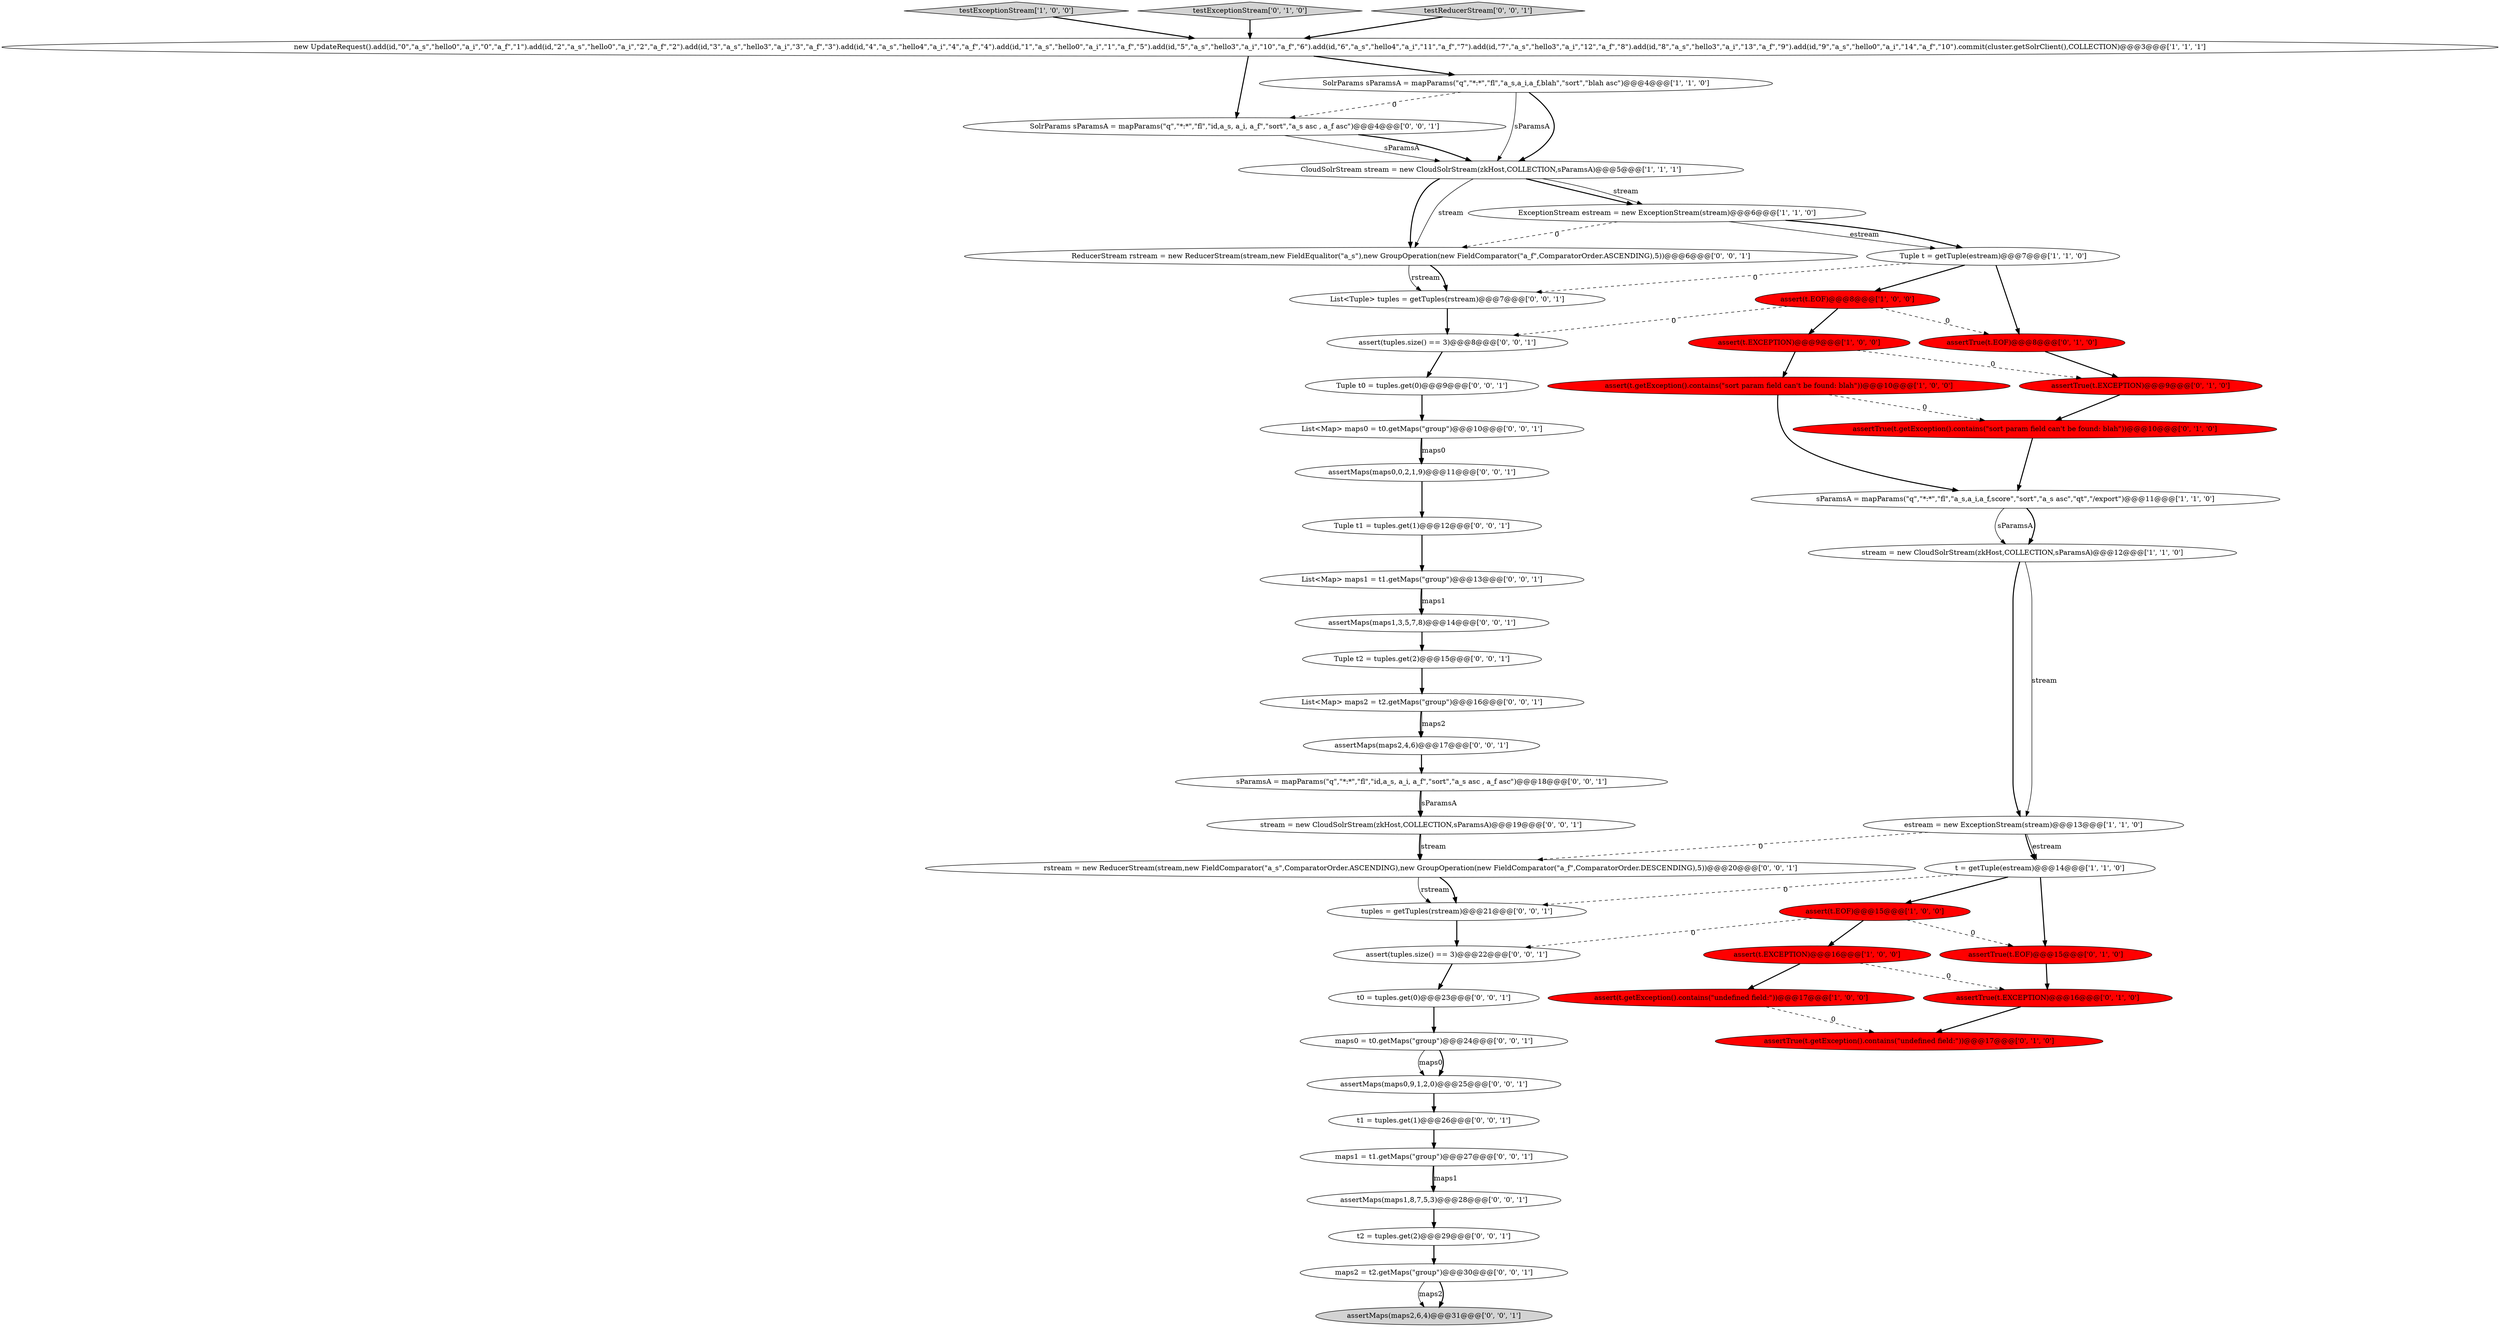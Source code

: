 digraph {
4 [style = filled, label = "stream = new CloudSolrStream(zkHost,COLLECTION,sParamsA)@@@12@@@['1', '1', '0']", fillcolor = white, shape = ellipse image = "AAA0AAABBB1BBB"];
49 [style = filled, label = "assertMaps(maps2,4,6)@@@17@@@['0', '0', '1']", fillcolor = white, shape = ellipse image = "AAA0AAABBB3BBB"];
43 [style = filled, label = "Tuple t2 = tuples.get(2)@@@15@@@['0', '0', '1']", fillcolor = white, shape = ellipse image = "AAA0AAABBB3BBB"];
12 [style = filled, label = "t = getTuple(estream)@@@14@@@['1', '1', '0']", fillcolor = white, shape = ellipse image = "AAA0AAABBB1BBB"];
2 [style = filled, label = "CloudSolrStream stream = new CloudSolrStream(zkHost,COLLECTION,sParamsA)@@@5@@@['1', '1', '1']", fillcolor = white, shape = ellipse image = "AAA0AAABBB1BBB"];
34 [style = filled, label = "Tuple t1 = tuples.get(1)@@@12@@@['0', '0', '1']", fillcolor = white, shape = ellipse image = "AAA0AAABBB3BBB"];
40 [style = filled, label = "rstream = new ReducerStream(stream,new FieldComparator(\"a_s\",ComparatorOrder.ASCENDING),new GroupOperation(new FieldComparator(\"a_f\",ComparatorOrder.DESCENDING),5))@@@20@@@['0', '0', '1']", fillcolor = white, shape = ellipse image = "AAA0AAABBB3BBB"];
3 [style = filled, label = "estream = new ExceptionStream(stream)@@@13@@@['1', '1', '0']", fillcolor = white, shape = ellipse image = "AAA0AAABBB1BBB"];
17 [style = filled, label = "assertTrue(t.EXCEPTION)@@@16@@@['0', '1', '0']", fillcolor = red, shape = ellipse image = "AAA1AAABBB2BBB"];
50 [style = filled, label = "t1 = tuples.get(1)@@@26@@@['0', '0', '1']", fillcolor = white, shape = ellipse image = "AAA0AAABBB3BBB"];
13 [style = filled, label = "assert(t.EXCEPTION)@@@16@@@['1', '0', '0']", fillcolor = red, shape = ellipse image = "AAA1AAABBB1BBB"];
42 [style = filled, label = "assert(tuples.size() == 3)@@@22@@@['0', '0', '1']", fillcolor = white, shape = ellipse image = "AAA0AAABBB3BBB"];
0 [style = filled, label = "new UpdateRequest().add(id,\"0\",\"a_s\",\"hello0\",\"a_i\",\"0\",\"a_f\",\"1\").add(id,\"2\",\"a_s\",\"hello0\",\"a_i\",\"2\",\"a_f\",\"2\").add(id,\"3\",\"a_s\",\"hello3\",\"a_i\",\"3\",\"a_f\",\"3\").add(id,\"4\",\"a_s\",\"hello4\",\"a_i\",\"4\",\"a_f\",\"4\").add(id,\"1\",\"a_s\",\"hello0\",\"a_i\",\"1\",\"a_f\",\"5\").add(id,\"5\",\"a_s\",\"hello3\",\"a_i\",\"10\",\"a_f\",\"6\").add(id,\"6\",\"a_s\",\"hello4\",\"a_i\",\"11\",\"a_f\",\"7\").add(id,\"7\",\"a_s\",\"hello3\",\"a_i\",\"12\",\"a_f\",\"8\").add(id,\"8\",\"a_s\",\"hello3\",\"a_i\",\"13\",\"a_f\",\"9\").add(id,\"9\",\"a_s\",\"hello0\",\"a_i\",\"14\",\"a_f\",\"10\").commit(cluster.getSolrClient(),COLLECTION)@@@3@@@['1', '1', '1']", fillcolor = white, shape = ellipse image = "AAA0AAABBB1BBB"];
25 [style = filled, label = "maps1 = t1.getMaps(\"group\")@@@27@@@['0', '0', '1']", fillcolor = white, shape = ellipse image = "AAA0AAABBB3BBB"];
19 [style = filled, label = "assertTrue(t.EXCEPTION)@@@9@@@['0', '1', '0']", fillcolor = red, shape = ellipse image = "AAA1AAABBB2BBB"];
9 [style = filled, label = "assert(t.EOF)@@@15@@@['1', '0', '0']", fillcolor = red, shape = ellipse image = "AAA1AAABBB1BBB"];
7 [style = filled, label = "SolrParams sParamsA = mapParams(\"q\",\"*:*\",\"fl\",\"a_s,a_i,a_f,blah\",\"sort\",\"blah asc\")@@@4@@@['1', '1', '0']", fillcolor = white, shape = ellipse image = "AAA0AAABBB1BBB"];
35 [style = filled, label = "maps2 = t2.getMaps(\"group\")@@@30@@@['0', '0', '1']", fillcolor = white, shape = ellipse image = "AAA0AAABBB3BBB"];
41 [style = filled, label = "assertMaps(maps0,9,1,2,0)@@@25@@@['0', '0', '1']", fillcolor = white, shape = ellipse image = "AAA0AAABBB3BBB"];
28 [style = filled, label = "t2 = tuples.get(2)@@@29@@@['0', '0', '1']", fillcolor = white, shape = ellipse image = "AAA0AAABBB3BBB"];
26 [style = filled, label = "List<Map> maps2 = t2.getMaps(\"group\")@@@16@@@['0', '0', '1']", fillcolor = white, shape = ellipse image = "AAA0AAABBB3BBB"];
29 [style = filled, label = "sParamsA = mapParams(\"q\",\"*:*\",\"fl\",\"id,a_s, a_i, a_f\",\"sort\",\"a_s asc , a_f asc\")@@@18@@@['0', '0', '1']", fillcolor = white, shape = ellipse image = "AAA0AAABBB3BBB"];
8 [style = filled, label = "testExceptionStream['1', '0', '0']", fillcolor = lightgray, shape = diamond image = "AAA0AAABBB1BBB"];
31 [style = filled, label = "stream = new CloudSolrStream(zkHost,COLLECTION,sParamsA)@@@19@@@['0', '0', '1']", fillcolor = white, shape = ellipse image = "AAA0AAABBB3BBB"];
6 [style = filled, label = "assert(t.getException().contains(\"sort param field can't be found: blah\"))@@@10@@@['1', '0', '0']", fillcolor = red, shape = ellipse image = "AAA1AAABBB1BBB"];
22 [style = filled, label = "assertTrue(t.getException().contains(\"undefined field:\"))@@@17@@@['0', '1', '0']", fillcolor = red, shape = ellipse image = "AAA1AAABBB2BBB"];
18 [style = filled, label = "assertTrue(t.EOF)@@@15@@@['0', '1', '0']", fillcolor = red, shape = ellipse image = "AAA1AAABBB2BBB"];
45 [style = filled, label = "Tuple t0 = tuples.get(0)@@@9@@@['0', '0', '1']", fillcolor = white, shape = ellipse image = "AAA0AAABBB3BBB"];
36 [style = filled, label = "assert(tuples.size() == 3)@@@8@@@['0', '0', '1']", fillcolor = white, shape = ellipse image = "AAA0AAABBB3BBB"];
1 [style = filled, label = "assert(t.EXCEPTION)@@@9@@@['1', '0', '0']", fillcolor = red, shape = ellipse image = "AAA1AAABBB1BBB"];
15 [style = filled, label = "assert(t.getException().contains(\"undefined field:\"))@@@17@@@['1', '0', '0']", fillcolor = red, shape = ellipse image = "AAA1AAABBB1BBB"];
5 [style = filled, label = "Tuple t = getTuple(estream)@@@7@@@['1', '1', '0']", fillcolor = white, shape = ellipse image = "AAA0AAABBB1BBB"];
11 [style = filled, label = "assert(t.EOF)@@@8@@@['1', '0', '0']", fillcolor = red, shape = ellipse image = "AAA1AAABBB1BBB"];
27 [style = filled, label = "assertMaps(maps0,0,2,1,9)@@@11@@@['0', '0', '1']", fillcolor = white, shape = ellipse image = "AAA0AAABBB3BBB"];
23 [style = filled, label = "assertMaps(maps2,6,4)@@@31@@@['0', '0', '1']", fillcolor = lightgray, shape = ellipse image = "AAA0AAABBB3BBB"];
20 [style = filled, label = "assertTrue(t.getException().contains(\"sort param field can't be found: blah\"))@@@10@@@['0', '1', '0']", fillcolor = red, shape = ellipse image = "AAA1AAABBB2BBB"];
46 [style = filled, label = "ReducerStream rstream = new ReducerStream(stream,new FieldEqualitor(\"a_s\"),new GroupOperation(new FieldComparator(\"a_f\",ComparatorOrder.ASCENDING),5))@@@6@@@['0', '0', '1']", fillcolor = white, shape = ellipse image = "AAA0AAABBB3BBB"];
33 [style = filled, label = "assertMaps(maps1,8,7,5,3)@@@28@@@['0', '0', '1']", fillcolor = white, shape = ellipse image = "AAA0AAABBB3BBB"];
32 [style = filled, label = "tuples = getTuples(rstream)@@@21@@@['0', '0', '1']", fillcolor = white, shape = ellipse image = "AAA0AAABBB3BBB"];
38 [style = filled, label = "List<Map> maps0 = t0.getMaps(\"group\")@@@10@@@['0', '0', '1']", fillcolor = white, shape = ellipse image = "AAA0AAABBB3BBB"];
21 [style = filled, label = "testExceptionStream['0', '1', '0']", fillcolor = lightgray, shape = diamond image = "AAA0AAABBB2BBB"];
16 [style = filled, label = "assertTrue(t.EOF)@@@8@@@['0', '1', '0']", fillcolor = red, shape = ellipse image = "AAA1AAABBB2BBB"];
48 [style = filled, label = "assertMaps(maps1,3,5,7,8)@@@14@@@['0', '0', '1']", fillcolor = white, shape = ellipse image = "AAA0AAABBB3BBB"];
10 [style = filled, label = "ExceptionStream estream = new ExceptionStream(stream)@@@6@@@['1', '1', '0']", fillcolor = white, shape = ellipse image = "AAA0AAABBB1BBB"];
47 [style = filled, label = "List<Map> maps1 = t1.getMaps(\"group\")@@@13@@@['0', '0', '1']", fillcolor = white, shape = ellipse image = "AAA0AAABBB3BBB"];
14 [style = filled, label = "sParamsA = mapParams(\"q\",\"*:*\",\"fl\",\"a_s,a_i,a_f,score\",\"sort\",\"a_s asc\",\"qt\",\"/export\")@@@11@@@['1', '1', '0']", fillcolor = white, shape = ellipse image = "AAA0AAABBB1BBB"];
37 [style = filled, label = "List<Tuple> tuples = getTuples(rstream)@@@7@@@['0', '0', '1']", fillcolor = white, shape = ellipse image = "AAA0AAABBB3BBB"];
24 [style = filled, label = "maps0 = t0.getMaps(\"group\")@@@24@@@['0', '0', '1']", fillcolor = white, shape = ellipse image = "AAA0AAABBB3BBB"];
44 [style = filled, label = "testReducerStream['0', '0', '1']", fillcolor = lightgray, shape = diamond image = "AAA0AAABBB3BBB"];
30 [style = filled, label = "SolrParams sParamsA = mapParams(\"q\",\"*:*\",\"fl\",\"id,a_s, a_i, a_f\",\"sort\",\"a_s asc , a_f asc\")@@@4@@@['0', '0', '1']", fillcolor = white, shape = ellipse image = "AAA0AAABBB3BBB"];
39 [style = filled, label = "t0 = tuples.get(0)@@@23@@@['0', '0', '1']", fillcolor = white, shape = ellipse image = "AAA0AAABBB3BBB"];
4->3 [style = bold, label=""];
0->30 [style = bold, label=""];
2->46 [style = bold, label=""];
14->4 [style = solid, label="sParamsA"];
3->40 [style = dashed, label="0"];
37->36 [style = bold, label=""];
21->0 [style = bold, label=""];
25->33 [style = bold, label=""];
47->48 [style = bold, label=""];
9->42 [style = dashed, label="0"];
11->1 [style = bold, label=""];
11->16 [style = dashed, label="0"];
6->20 [style = dashed, label="0"];
9->18 [style = dashed, label="0"];
19->20 [style = bold, label=""];
33->28 [style = bold, label=""];
29->31 [style = bold, label=""];
34->47 [style = bold, label=""];
42->39 [style = bold, label=""];
29->31 [style = solid, label="sParamsA"];
1->19 [style = dashed, label="0"];
12->32 [style = dashed, label="0"];
26->49 [style = bold, label=""];
18->17 [style = bold, label=""];
38->27 [style = bold, label=""];
44->0 [style = bold, label=""];
30->2 [style = solid, label="sParamsA"];
39->24 [style = bold, label=""];
46->37 [style = solid, label="rstream"];
20->14 [style = bold, label=""];
26->49 [style = solid, label="maps2"];
13->17 [style = dashed, label="0"];
43->26 [style = bold, label=""];
3->12 [style = bold, label=""];
16->19 [style = bold, label=""];
2->10 [style = bold, label=""];
12->9 [style = bold, label=""];
17->22 [style = bold, label=""];
10->5 [style = solid, label="estream"];
46->37 [style = bold, label=""];
4->3 [style = solid, label="stream"];
38->27 [style = solid, label="maps0"];
24->41 [style = solid, label="maps0"];
15->22 [style = dashed, label="0"];
24->41 [style = bold, label=""];
11->36 [style = dashed, label="0"];
50->25 [style = bold, label=""];
0->7 [style = bold, label=""];
49->29 [style = bold, label=""];
7->2 [style = solid, label="sParamsA"];
6->14 [style = bold, label=""];
8->0 [style = bold, label=""];
5->16 [style = bold, label=""];
35->23 [style = solid, label="maps2"];
10->46 [style = dashed, label="0"];
35->23 [style = bold, label=""];
28->35 [style = bold, label=""];
1->6 [style = bold, label=""];
14->4 [style = bold, label=""];
27->34 [style = bold, label=""];
10->5 [style = bold, label=""];
2->46 [style = solid, label="stream"];
40->32 [style = solid, label="rstream"];
48->43 [style = bold, label=""];
7->2 [style = bold, label=""];
7->30 [style = dashed, label="0"];
45->38 [style = bold, label=""];
12->18 [style = bold, label=""];
40->32 [style = bold, label=""];
47->48 [style = solid, label="maps1"];
31->40 [style = bold, label=""];
31->40 [style = solid, label="stream"];
5->11 [style = bold, label=""];
13->15 [style = bold, label=""];
36->45 [style = bold, label=""];
30->2 [style = bold, label=""];
3->12 [style = solid, label="estream"];
25->33 [style = solid, label="maps1"];
32->42 [style = bold, label=""];
41->50 [style = bold, label=""];
2->10 [style = solid, label="stream"];
5->37 [style = dashed, label="0"];
9->13 [style = bold, label=""];
}
